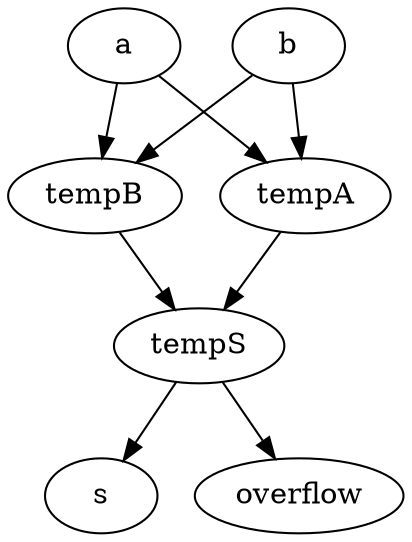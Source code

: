 strict digraph "" {
	a -> tempB	[weight=1.0];
	a -> tempA	[weight=1.0];
	tempB -> tempS	[weight=1.0];
	tempA -> tempS	[weight=1.0];
	b -> tempB	[weight=1.0];
	b -> tempA	[weight=1.0];
	tempS -> s	[weight=1.0];
	tempS -> overflow	[weight=1.0];
}
